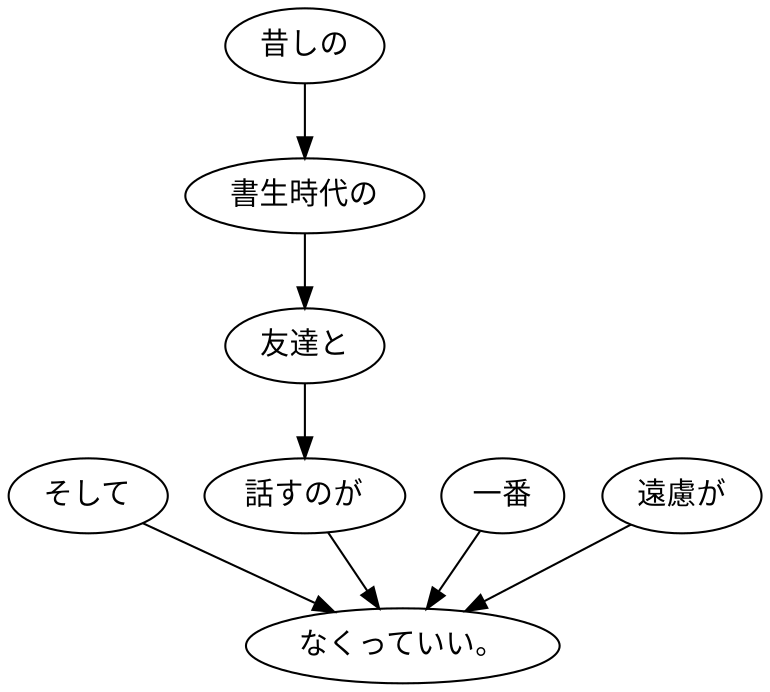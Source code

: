 digraph graph2646 {
	node0 [label="そして"];
	node1 [label="昔しの"];
	node2 [label="書生時代の"];
	node3 [label="友達と"];
	node4 [label="話すのが"];
	node5 [label="一番"];
	node6 [label="遠慮が"];
	node7 [label="なくっていい。"];
	node0 -> node7;
	node1 -> node2;
	node2 -> node3;
	node3 -> node4;
	node4 -> node7;
	node5 -> node7;
	node6 -> node7;
}
